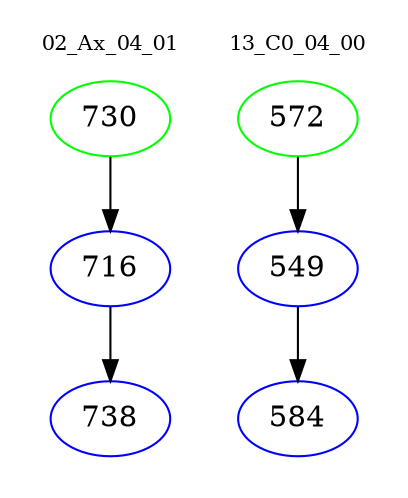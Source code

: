 digraph{
subgraph cluster_0 {
color = white
label = "02_Ax_04_01";
fontsize=10;
T0_730 [label="730", color="green"]
T0_730 -> T0_716 [color="black"]
T0_716 [label="716", color="blue"]
T0_716 -> T0_738 [color="black"]
T0_738 [label="738", color="blue"]
}
subgraph cluster_1 {
color = white
label = "13_C0_04_00";
fontsize=10;
T1_572 [label="572", color="green"]
T1_572 -> T1_549 [color="black"]
T1_549 [label="549", color="blue"]
T1_549 -> T1_584 [color="black"]
T1_584 [label="584", color="blue"]
}
}
